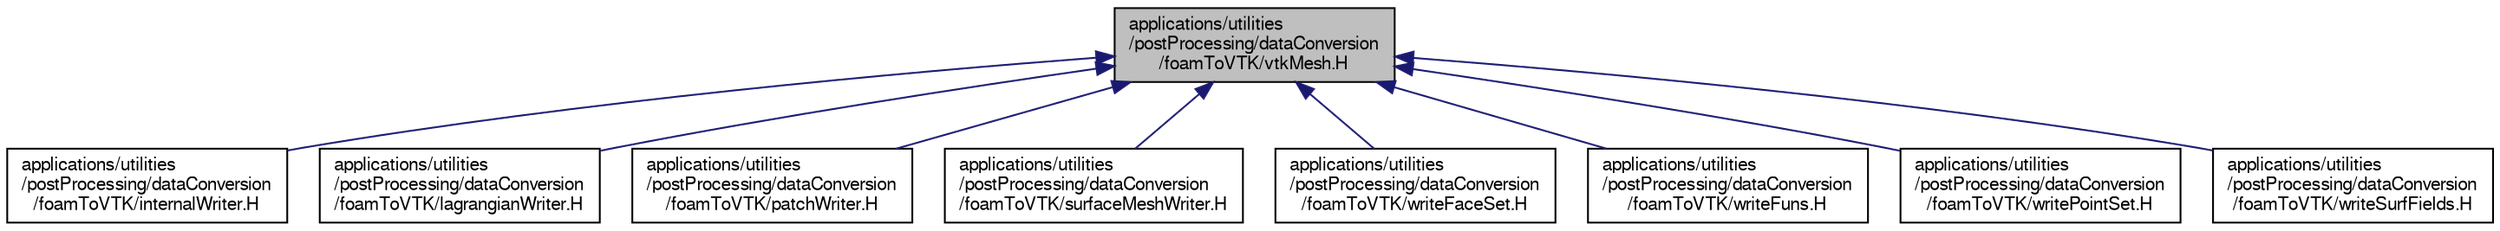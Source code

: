 digraph "applications/utilities/postProcessing/dataConversion/foamToVTK/vtkMesh.H"
{
  bgcolor="transparent";
  edge [fontname="FreeSans",fontsize="10",labelfontname="FreeSans",labelfontsize="10"];
  node [fontname="FreeSans",fontsize="10",shape=record];
  Node296 [label="applications/utilities\l/postProcessing/dataConversion\l/foamToVTK/vtkMesh.H",height=0.2,width=0.4,color="black", fillcolor="grey75", style="filled", fontcolor="black"];
  Node296 -> Node297 [dir="back",color="midnightblue",fontsize="10",style="solid",fontname="FreeSans"];
  Node297 [label="applications/utilities\l/postProcessing/dataConversion\l/foamToVTK/internalWriter.H",height=0.2,width=0.4,color="black",URL="$a18941.html"];
  Node296 -> Node298 [dir="back",color="midnightblue",fontsize="10",style="solid",fontname="FreeSans"];
  Node298 [label="applications/utilities\l/postProcessing/dataConversion\l/foamToVTK/lagrangianWriter.H",height=0.2,width=0.4,color="black",URL="$a18950.html"];
  Node296 -> Node299 [dir="back",color="midnightblue",fontsize="10",style="solid",fontname="FreeSans"];
  Node299 [label="applications/utilities\l/postProcessing/dataConversion\l/foamToVTK/patchWriter.H",height=0.2,width=0.4,color="black",URL="$a18959.html"];
  Node296 -> Node300 [dir="back",color="midnightblue",fontsize="10",style="solid",fontname="FreeSans"];
  Node300 [label="applications/utilities\l/postProcessing/dataConversion\l/foamToVTK/surfaceMeshWriter.H",height=0.2,width=0.4,color="black",URL="$a18968.html"];
  Node296 -> Node301 [dir="back",color="midnightblue",fontsize="10",style="solid",fontname="FreeSans"];
  Node301 [label="applications/utilities\l/postProcessing/dataConversion\l/foamToVTK/writeFaceSet.H",height=0.2,width=0.4,color="black",URL="$a18983.html",tooltip="Write faceSet to vtk polydata file. Only one data which is original faceID. "];
  Node296 -> Node302 [dir="back",color="midnightblue",fontsize="10",style="solid",fontname="FreeSans"];
  Node302 [label="applications/utilities\l/postProcessing/dataConversion\l/foamToVTK/writeFuns.H",height=0.2,width=0.4,color="black",URL="$a38870.html"];
  Node296 -> Node303 [dir="back",color="midnightblue",fontsize="10",style="solid",fontname="FreeSans"];
  Node303 [label="applications/utilities\l/postProcessing/dataConversion\l/foamToVTK/writePointSet.H",height=0.2,width=0.4,color="black",URL="$a38882.html",tooltip="Write pointSet to vtk polydata file. Only one data which is original pointID. "];
  Node296 -> Node304 [dir="back",color="midnightblue",fontsize="10",style="solid",fontname="FreeSans"];
  Node304 [label="applications/utilities\l/postProcessing/dataConversion\l/foamToVTK/writeSurfFields.H",height=0.2,width=0.4,color="black",URL="$a18992.html",tooltip="Write a patch with its data. "];
}
